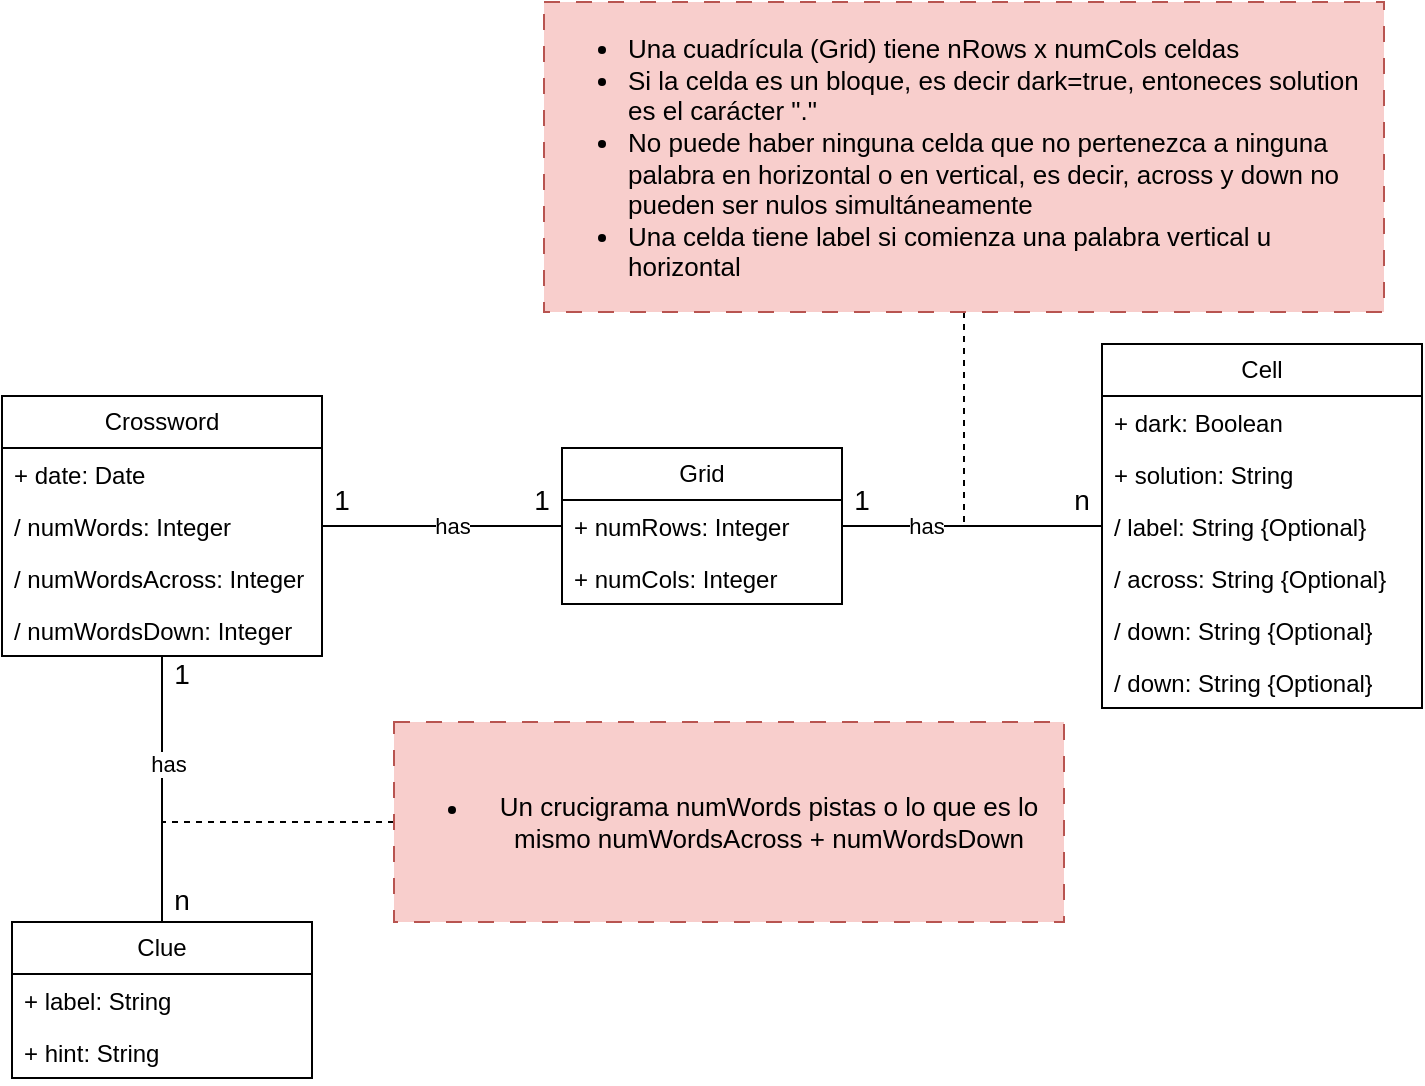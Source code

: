<mxfile version="24.5.4" type="device">
  <diagram name="Página-1" id="saEfNSezwRrou3mFzraH">
    <mxGraphModel dx="719" dy="1543" grid="1" gridSize="10" guides="1" tooltips="1" connect="1" arrows="1" fold="1" page="1" pageScale="1" pageWidth="827" pageHeight="1169" math="0" shadow="0">
      <root>
        <mxCell id="0" />
        <mxCell id="1" parent="0" />
        <mxCell id="o1M-8s1b01mmIacxAW4L-50" style="edgeStyle=orthogonalEdgeStyle;rounded=0;orthogonalLoop=1;jettySize=auto;html=1;entryX=0;entryY=0.5;entryDx=0;entryDy=0;endArrow=none;endFill=0;" edge="1" parent="1" source="o1M-8s1b01mmIacxAW4L-1" target="o1M-8s1b01mmIacxAW4L-39">
          <mxGeometry relative="1" as="geometry" />
        </mxCell>
        <mxCell id="o1M-8s1b01mmIacxAW4L-54" value="has" style="edgeLabel;html=1;align=center;verticalAlign=middle;resizable=0;points=[];" vertex="1" connectable="0" parent="o1M-8s1b01mmIacxAW4L-50">
          <mxGeometry x="0.44" relative="1" as="geometry">
            <mxPoint x="-22" as="offset" />
          </mxGeometry>
        </mxCell>
        <mxCell id="o1M-8s1b01mmIacxAW4L-76" style="edgeStyle=orthogonalEdgeStyle;rounded=0;orthogonalLoop=1;jettySize=auto;html=1;entryX=0.5;entryY=0;entryDx=0;entryDy=0;endArrow=none;endFill=0;" edge="1" parent="1" source="o1M-8s1b01mmIacxAW4L-1" target="o1M-8s1b01mmIacxAW4L-19">
          <mxGeometry relative="1" as="geometry" />
        </mxCell>
        <mxCell id="o1M-8s1b01mmIacxAW4L-77" value="has" style="edgeLabel;html=1;align=center;verticalAlign=middle;resizable=0;points=[];" vertex="1" connectable="0" parent="o1M-8s1b01mmIacxAW4L-76">
          <mxGeometry x="-0.192" y="3" relative="1" as="geometry">
            <mxPoint as="offset" />
          </mxGeometry>
        </mxCell>
        <mxCell id="o1M-8s1b01mmIacxAW4L-1" value="Cross&lt;span style=&quot;background-color: initial;&quot;&gt;word&lt;/span&gt;" style="swimlane;fontStyle=0;childLayout=stackLayout;horizontal=1;startSize=26;fillColor=none;horizontalStack=0;resizeParent=1;resizeParentMax=0;resizeLast=0;collapsible=1;marginBottom=0;whiteSpace=wrap;html=1;" vertex="1" parent="1">
          <mxGeometry x="59" y="-373" width="160" height="130" as="geometry" />
        </mxCell>
        <mxCell id="o1M-8s1b01mmIacxAW4L-2" value="+ date: Date" style="text;strokeColor=none;fillColor=none;align=left;verticalAlign=top;spacingLeft=4;spacingRight=4;overflow=hidden;rotatable=0;points=[[0,0.5],[1,0.5]];portConstraint=eastwest;whiteSpace=wrap;html=1;" vertex="1" parent="o1M-8s1b01mmIacxAW4L-1">
          <mxGeometry y="26" width="160" height="26" as="geometry" />
        </mxCell>
        <mxCell id="o1M-8s1b01mmIacxAW4L-7" value="/ numWords: Integer" style="text;strokeColor=none;fillColor=none;align=left;verticalAlign=top;spacingLeft=4;spacingRight=4;overflow=hidden;rotatable=0;points=[[0,0.5],[1,0.5]];portConstraint=eastwest;whiteSpace=wrap;html=1;" vertex="1" parent="o1M-8s1b01mmIacxAW4L-1">
          <mxGeometry y="52" width="160" height="26" as="geometry" />
        </mxCell>
        <mxCell id="o1M-8s1b01mmIacxAW4L-6" value="/ numWordsAcross: Integer" style="text;strokeColor=none;fillColor=none;align=left;verticalAlign=top;spacingLeft=4;spacingRight=4;overflow=hidden;rotatable=0;points=[[0,0.5],[1,0.5]];portConstraint=eastwest;whiteSpace=wrap;html=1;" vertex="1" parent="o1M-8s1b01mmIacxAW4L-1">
          <mxGeometry y="78" width="160" height="26" as="geometry" />
        </mxCell>
        <mxCell id="o1M-8s1b01mmIacxAW4L-9" value="/ numWordsDown: Integer" style="text;strokeColor=none;fillColor=none;align=left;verticalAlign=top;spacingLeft=4;spacingRight=4;overflow=hidden;rotatable=0;points=[[0,0.5],[1,0.5]];portConstraint=eastwest;whiteSpace=wrap;html=1;" vertex="1" parent="o1M-8s1b01mmIacxAW4L-1">
          <mxGeometry y="104" width="160" height="26" as="geometry" />
        </mxCell>
        <mxCell id="o1M-8s1b01mmIacxAW4L-11" value="Cell" style="swimlane;fontStyle=0;childLayout=stackLayout;horizontal=1;startSize=26;fillColor=none;horizontalStack=0;resizeParent=1;resizeParentMax=0;resizeLast=0;collapsible=1;marginBottom=0;whiteSpace=wrap;html=1;" vertex="1" parent="1">
          <mxGeometry x="609" y="-399" width="160" height="182" as="geometry" />
        </mxCell>
        <mxCell id="o1M-8s1b01mmIacxAW4L-12" value="+ dark: Boolean" style="text;strokeColor=none;fillColor=none;align=left;verticalAlign=top;spacingLeft=4;spacingRight=4;overflow=hidden;rotatable=0;points=[[0,0.5],[1,0.5]];portConstraint=eastwest;whiteSpace=wrap;html=1;" vertex="1" parent="o1M-8s1b01mmIacxAW4L-11">
          <mxGeometry y="26" width="160" height="26" as="geometry" />
        </mxCell>
        <mxCell id="o1M-8s1b01mmIacxAW4L-13" value="+ solution: String" style="text;strokeColor=none;fillColor=none;align=left;verticalAlign=top;spacingLeft=4;spacingRight=4;overflow=hidden;rotatable=0;points=[[0,0.5],[1,0.5]];portConstraint=eastwest;whiteSpace=wrap;html=1;" vertex="1" parent="o1M-8s1b01mmIacxAW4L-11">
          <mxGeometry y="52" width="160" height="26" as="geometry" />
        </mxCell>
        <mxCell id="o1M-8s1b01mmIacxAW4L-45" value="/ label: String {Optional}" style="text;strokeColor=none;fillColor=none;align=left;verticalAlign=top;spacingLeft=4;spacingRight=4;overflow=hidden;rotatable=0;points=[[0,0.5],[1,0.5]];portConstraint=eastwest;whiteSpace=wrap;html=1;" vertex="1" parent="o1M-8s1b01mmIacxAW4L-11">
          <mxGeometry y="78" width="160" height="26" as="geometry" />
        </mxCell>
        <mxCell id="o1M-8s1b01mmIacxAW4L-24" value="/ across: String {Optional}" style="text;strokeColor=none;fillColor=none;align=left;verticalAlign=top;spacingLeft=4;spacingRight=4;overflow=hidden;rotatable=0;points=[[0,0.5],[1,0.5]];portConstraint=eastwest;whiteSpace=wrap;html=1;" vertex="1" parent="o1M-8s1b01mmIacxAW4L-11">
          <mxGeometry y="104" width="160" height="26" as="geometry" />
        </mxCell>
        <mxCell id="o1M-8s1b01mmIacxAW4L-53" value="/ down: String {Optional}" style="text;strokeColor=none;fillColor=none;align=left;verticalAlign=top;spacingLeft=4;spacingRight=4;overflow=hidden;rotatable=0;points=[[0,0.5],[1,0.5]];portConstraint=eastwest;whiteSpace=wrap;html=1;" vertex="1" parent="o1M-8s1b01mmIacxAW4L-11">
          <mxGeometry y="130" width="160" height="26" as="geometry" />
        </mxCell>
        <mxCell id="o1M-8s1b01mmIacxAW4L-23" value="/ down: String {Optional}" style="text;strokeColor=none;fillColor=none;align=left;verticalAlign=top;spacingLeft=4;spacingRight=4;overflow=hidden;rotatable=0;points=[[0,0.5],[1,0.5]];portConstraint=eastwest;whiteSpace=wrap;html=1;" vertex="1" parent="o1M-8s1b01mmIacxAW4L-11">
          <mxGeometry y="156" width="160" height="26" as="geometry" />
        </mxCell>
        <mxCell id="o1M-8s1b01mmIacxAW4L-19" value="Clue" style="swimlane;fontStyle=0;childLayout=stackLayout;horizontal=1;startSize=26;fillColor=none;horizontalStack=0;resizeParent=1;resizeParentMax=0;resizeLast=0;collapsible=1;marginBottom=0;whiteSpace=wrap;html=1;" vertex="1" parent="1">
          <mxGeometry x="64" y="-110" width="150" height="78" as="geometry" />
        </mxCell>
        <mxCell id="o1M-8s1b01mmIacxAW4L-20" value="+ label: String" style="text;strokeColor=none;fillColor=none;align=left;verticalAlign=top;spacingLeft=4;spacingRight=4;overflow=hidden;rotatable=0;points=[[0,0.5],[1,0.5]];portConstraint=eastwest;whiteSpace=wrap;html=1;" vertex="1" parent="o1M-8s1b01mmIacxAW4L-19">
          <mxGeometry y="26" width="150" height="26" as="geometry" />
        </mxCell>
        <mxCell id="o1M-8s1b01mmIacxAW4L-21" value="+ hint: String" style="text;strokeColor=none;fillColor=none;align=left;verticalAlign=top;spacingLeft=4;spacingRight=4;overflow=hidden;rotatable=0;points=[[0,0.5],[1,0.5]];portConstraint=eastwest;whiteSpace=wrap;html=1;" vertex="1" parent="o1M-8s1b01mmIacxAW4L-19">
          <mxGeometry y="52" width="150" height="26" as="geometry" />
        </mxCell>
        <mxCell id="o1M-8s1b01mmIacxAW4L-49" style="edgeStyle=orthogonalEdgeStyle;rounded=0;orthogonalLoop=1;jettySize=auto;html=1;entryX=0;entryY=0.5;entryDx=0;entryDy=0;endArrow=none;endFill=0;" edge="1" parent="1" source="o1M-8s1b01mmIacxAW4L-38" target="o1M-8s1b01mmIacxAW4L-45">
          <mxGeometry relative="1" as="geometry" />
        </mxCell>
        <mxCell id="o1M-8s1b01mmIacxAW4L-58" value="has" style="edgeLabel;html=1;align=center;verticalAlign=middle;resizable=0;points=[];" vertex="1" connectable="0" parent="o1M-8s1b01mmIacxAW4L-49">
          <mxGeometry x="0.067" y="2" relative="1" as="geometry">
            <mxPoint x="-28" y="2" as="offset" />
          </mxGeometry>
        </mxCell>
        <mxCell id="o1M-8s1b01mmIacxAW4L-38" value="Grid" style="swimlane;fontStyle=0;childLayout=stackLayout;horizontal=1;startSize=26;fillColor=none;horizontalStack=0;resizeParent=1;resizeParentMax=0;resizeLast=0;collapsible=1;marginBottom=0;whiteSpace=wrap;html=1;" vertex="1" parent="1">
          <mxGeometry x="339" y="-347" width="140" height="78" as="geometry" />
        </mxCell>
        <mxCell id="o1M-8s1b01mmIacxAW4L-39" value="+ numRows: Integer" style="text;strokeColor=none;fillColor=none;align=left;verticalAlign=top;spacingLeft=4;spacingRight=4;overflow=hidden;rotatable=0;points=[[0,0.5],[1,0.5]];portConstraint=eastwest;whiteSpace=wrap;html=1;" vertex="1" parent="o1M-8s1b01mmIacxAW4L-38">
          <mxGeometry y="26" width="140" height="26" as="geometry" />
        </mxCell>
        <mxCell id="o1M-8s1b01mmIacxAW4L-40" value="+ numCols: Integer" style="text;strokeColor=none;fillColor=none;align=left;verticalAlign=top;spacingLeft=4;spacingRight=4;overflow=hidden;rotatable=0;points=[[0,0.5],[1,0.5]];portConstraint=eastwest;whiteSpace=wrap;html=1;" vertex="1" parent="o1M-8s1b01mmIacxAW4L-38">
          <mxGeometry y="52" width="140" height="26" as="geometry" />
        </mxCell>
        <mxCell id="o1M-8s1b01mmIacxAW4L-69" style="edgeStyle=orthogonalEdgeStyle;rounded=0;orthogonalLoop=1;jettySize=auto;html=1;dashed=1;endArrow=none;endFill=0;" edge="1" parent="1" source="o1M-8s1b01mmIacxAW4L-46">
          <mxGeometry relative="1" as="geometry">
            <mxPoint x="540" y="-310" as="targetPoint" />
          </mxGeometry>
        </mxCell>
        <mxCell id="o1M-8s1b01mmIacxAW4L-46" value="&lt;ul style=&quot;font-size: 13px;&quot;&gt;&lt;li&gt;Una cuadrícula (Grid) tiene nRows x numCols celdas&lt;/li&gt;&lt;li&gt;Si la celda es un bloque, es decir dark=true, entoneces solution es el carácter &quot;.&quot;&lt;/li&gt;&lt;li&gt;No puede haber ninguna celda que no pertenezca a ninguna palabra en horizontal o en vertical, es decir, across y down no pueden ser nulos simultáneamente&lt;/li&gt;&lt;li&gt;Una celda tiene label si comienza una palabra vertical u horizontal&lt;/li&gt;&lt;/ul&gt;" style="rounded=0;whiteSpace=wrap;html=1;align=left;fillColor=#f8cecc;strokeColor=#b85450;dashed=1;dashPattern=8 8;" vertex="1" parent="1">
          <mxGeometry x="330" y="-570" width="420" height="155" as="geometry" />
        </mxCell>
        <mxCell id="o1M-8s1b01mmIacxAW4L-66" style="edgeStyle=orthogonalEdgeStyle;rounded=0;orthogonalLoop=1;jettySize=auto;html=1;dashed=1;endArrow=none;endFill=0;" edge="1" parent="1" source="o1M-8s1b01mmIacxAW4L-47">
          <mxGeometry relative="1" as="geometry">
            <mxPoint x="139" y="-160" as="targetPoint" />
          </mxGeometry>
        </mxCell>
        <mxCell id="o1M-8s1b01mmIacxAW4L-47" value="&lt;ul&gt;&lt;li&gt;&lt;font style=&quot;font-size: 13px;&quot;&gt;Un crucigrama numWords pistas o lo que es lo mismo numWordsAcross + numWordsDown&lt;/font&gt;&lt;/li&gt;&lt;/ul&gt;" style="rounded=0;whiteSpace=wrap;html=1;fillColor=#f8cecc;strokeColor=#b85450;dashed=1;dashPattern=8 8;" vertex="1" parent="1">
          <mxGeometry x="255" y="-210" width="335" height="100" as="geometry" />
        </mxCell>
        <mxCell id="o1M-8s1b01mmIacxAW4L-60" value="&lt;font style=&quot;font-size: 14px;&quot;&gt;1&lt;/font&gt;" style="text;html=1;align=center;verticalAlign=middle;whiteSpace=wrap;rounded=0;" vertex="1" parent="1">
          <mxGeometry x="319" y="-330" width="20" height="17" as="geometry" />
        </mxCell>
        <mxCell id="o1M-8s1b01mmIacxAW4L-61" value="&lt;font style=&quot;font-size: 14px;&quot;&gt;1&lt;/font&gt;" style="text;html=1;align=center;verticalAlign=middle;whiteSpace=wrap;rounded=0;" vertex="1" parent="1">
          <mxGeometry x="219" y="-330" width="20" height="17" as="geometry" />
        </mxCell>
        <mxCell id="o1M-8s1b01mmIacxAW4L-62" value="&lt;font style=&quot;font-size: 14px;&quot;&gt;1&lt;/font&gt;" style="text;html=1;align=center;verticalAlign=middle;whiteSpace=wrap;rounded=0;" vertex="1" parent="1">
          <mxGeometry x="479" y="-330" width="20" height="17" as="geometry" />
        </mxCell>
        <mxCell id="o1M-8s1b01mmIacxAW4L-63" value="&lt;font style=&quot;font-size: 14px;&quot;&gt;n&lt;/font&gt;" style="text;html=1;align=center;verticalAlign=middle;whiteSpace=wrap;rounded=0;" vertex="1" parent="1">
          <mxGeometry x="589" y="-330" width="20" height="17" as="geometry" />
        </mxCell>
        <mxCell id="o1M-8s1b01mmIacxAW4L-64" value="&lt;font style=&quot;font-size: 14px;&quot;&gt;1&lt;/font&gt;" style="text;html=1;align=center;verticalAlign=middle;whiteSpace=wrap;rounded=0;" vertex="1" parent="1">
          <mxGeometry x="139" y="-243" width="20" height="17" as="geometry" />
        </mxCell>
        <mxCell id="o1M-8s1b01mmIacxAW4L-65" value="&lt;font style=&quot;font-size: 14px;&quot;&gt;n&lt;/font&gt;" style="text;html=1;align=center;verticalAlign=middle;whiteSpace=wrap;rounded=0;" vertex="1" parent="1">
          <mxGeometry x="139" y="-130" width="20" height="17" as="geometry" />
        </mxCell>
      </root>
    </mxGraphModel>
  </diagram>
</mxfile>
